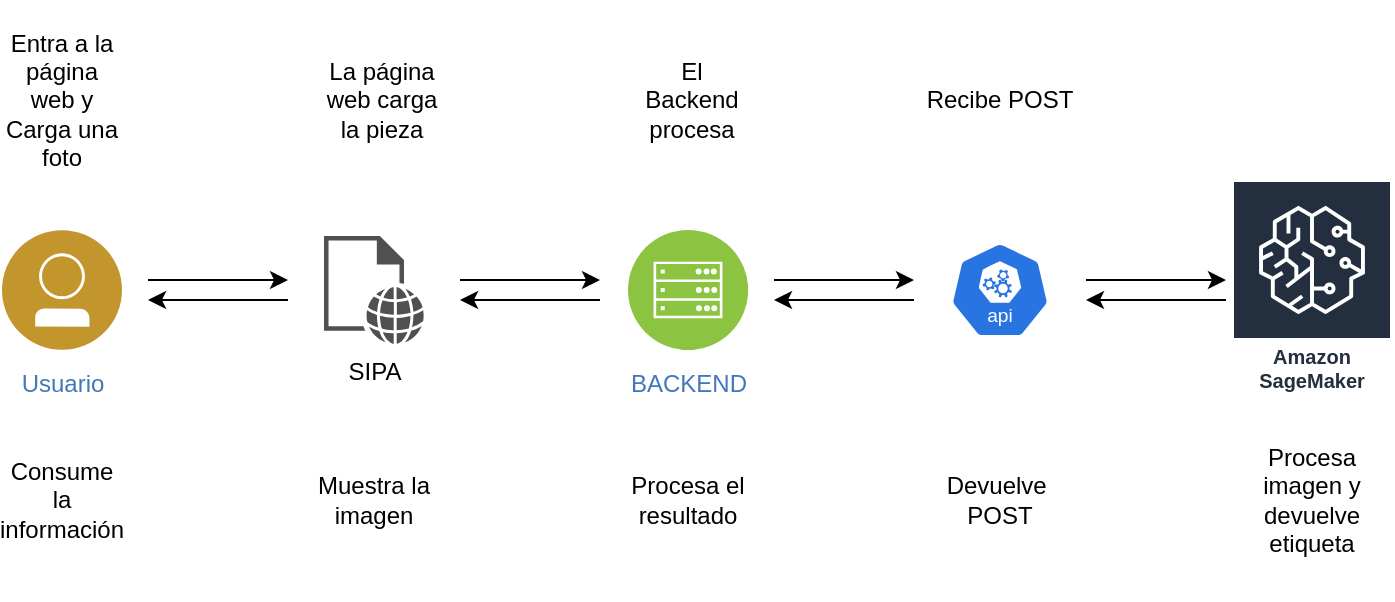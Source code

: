 <mxfile version="24.2.5" type="device">
  <diagram id="2f404044-711c-603c-8f00-f6bb4c023d3c" name="Page-1">
    <mxGraphModel dx="1191" dy="701" grid="1" gridSize="10" guides="1" tooltips="1" connect="1" arrows="1" fold="1" page="1" pageScale="1" pageWidth="1169" pageHeight="827" background="none" math="0" shadow="0">
      <root>
        <mxCell id="0" />
        <mxCell id="1" parent="0" />
        <mxCell id="rJI7xk6323-dF55VR1EK-65" value="Usuario" style="aspect=fixed;perimeter=ellipsePerimeter;html=1;align=center;shadow=0;dashed=0;image;image=img/lib/ibm/users/user.svg;strokeColor=#FF0000;fillColor=#FFFF66;gradientColor=none;fontColor=#4277BB;labelBackgroundColor=#ffffff;fontSize=12;spacingTop=3;" vertex="1" parent="1">
          <mxGeometry x="125" y="125" width="60" height="60" as="geometry" />
        </mxCell>
        <mxCell id="rJI7xk6323-dF55VR1EK-67" value="SIPA" style="sketch=0;pointerEvents=1;shadow=0;dashed=0;html=1;strokeColor=none;fillColor=#505050;labelPosition=center;verticalLabelPosition=bottom;verticalAlign=top;outlineConnect=0;align=center;shape=mxgraph.office.concepts.web_page;" vertex="1" parent="1">
          <mxGeometry x="286" y="128" width="50" height="54" as="geometry" />
        </mxCell>
        <mxCell id="rJI7xk6323-dF55VR1EK-69" value="BACKEND" style="image;aspect=fixed;perimeter=ellipsePerimeter;html=1;align=center;shadow=0;dashed=0;fontColor=#4277BB;labelBackgroundColor=default;fontSize=12;spacingTop=3;image=img/lib/ibm/infrastructure/mobile_backend.svg;" vertex="1" parent="1">
          <mxGeometry x="438" y="125" width="60" height="60" as="geometry" />
        </mxCell>
        <mxCell id="rJI7xk6323-dF55VR1EK-71" value="&lt;div&gt;&lt;br&gt;&lt;/div&gt;" style="aspect=fixed;sketch=0;html=1;dashed=0;whitespace=wrap;fillColor=#2875E2;strokeColor=#ffffff;points=[[0.005,0.63,0],[0.1,0.2,0],[0.9,0.2,0],[0.5,0,0],[0.995,0.63,0],[0.72,0.99,0],[0.5,1,0],[0.28,0.99,0]];shape=mxgraph.kubernetes.icon2;kubernetesLabel=1;prIcon=api" vertex="1" parent="1">
          <mxGeometry x="599" y="131" width="50" height="48" as="geometry" />
        </mxCell>
        <mxCell id="rJI7xk6323-dF55VR1EK-72" value="Amazon SageMaker" style="sketch=0;outlineConnect=0;fontColor=#232F3E;gradientColor=none;strokeColor=#ffffff;fillColor=#232F3E;dashed=0;verticalLabelPosition=middle;verticalAlign=bottom;align=center;html=1;whiteSpace=wrap;fontSize=10;fontStyle=1;spacing=3;shape=mxgraph.aws4.productIcon;prIcon=mxgraph.aws4.sagemaker;" vertex="1" parent="1">
          <mxGeometry x="740" y="100" width="80" height="110" as="geometry" />
        </mxCell>
        <mxCell id="rJI7xk6323-dF55VR1EK-80" value="Entra a la página web y Carga una foto" style="text;html=1;align=center;verticalAlign=middle;whiteSpace=wrap;rounded=0;" vertex="1" parent="1">
          <mxGeometry x="125" y="10" width="60" height="100" as="geometry" />
        </mxCell>
        <mxCell id="rJI7xk6323-dF55VR1EK-81" value="La página web carga la pieza" style="text;html=1;align=center;verticalAlign=middle;whiteSpace=wrap;rounded=0;" vertex="1" parent="1">
          <mxGeometry x="285" y="10" width="60" height="100" as="geometry" />
        </mxCell>
        <mxCell id="rJI7xk6323-dF55VR1EK-82" value="El Backend procesa" style="text;html=1;align=center;verticalAlign=middle;whiteSpace=wrap;rounded=0;" vertex="1" parent="1">
          <mxGeometry x="440" y="10" width="60" height="100" as="geometry" />
        </mxCell>
        <mxCell id="rJI7xk6323-dF55VR1EK-83" value="Recibe&amp;nbsp;&lt;span style=&quot;background-color: initial;&quot;&gt;POST&lt;/span&gt;" style="text;html=1;align=center;verticalAlign=middle;whiteSpace=wrap;rounded=0;" vertex="1" parent="1">
          <mxGeometry x="594" y="10" width="60" height="100" as="geometry" />
        </mxCell>
        <mxCell id="rJI7xk6323-dF55VR1EK-84" value="Procesa imagen y devuelve etiqueta" style="text;html=1;align=center;verticalAlign=middle;whiteSpace=wrap;rounded=0;" vertex="1" parent="1">
          <mxGeometry x="750" y="210" width="60" height="100" as="geometry" />
        </mxCell>
        <mxCell id="rJI7xk6323-dF55VR1EK-85" value="Devuelve&amp;nbsp;&lt;div&gt;&lt;span style=&quot;background-color: initial;&quot;&gt;POST&lt;/span&gt;&lt;/div&gt;" style="text;html=1;align=center;verticalAlign=middle;whiteSpace=wrap;rounded=0;" vertex="1" parent="1">
          <mxGeometry x="594" y="210" width="60" height="100" as="geometry" />
        </mxCell>
        <mxCell id="rJI7xk6323-dF55VR1EK-86" value="Procesa el resultado" style="text;html=1;align=center;verticalAlign=middle;whiteSpace=wrap;rounded=0;" vertex="1" parent="1">
          <mxGeometry x="438" y="210" width="60" height="100" as="geometry" />
        </mxCell>
        <mxCell id="rJI7xk6323-dF55VR1EK-87" value="Muestra la imagen" style="text;html=1;align=center;verticalAlign=middle;whiteSpace=wrap;rounded=0;" vertex="1" parent="1">
          <mxGeometry x="281" y="210" width="60" height="100" as="geometry" />
        </mxCell>
        <mxCell id="rJI7xk6323-dF55VR1EK-88" value="Consume la información" style="text;html=1;align=center;verticalAlign=middle;whiteSpace=wrap;rounded=0;" vertex="1" parent="1">
          <mxGeometry x="125" y="210" width="60" height="100" as="geometry" />
        </mxCell>
        <mxCell id="rJI7xk6323-dF55VR1EK-98" value="" style="group" vertex="1" connectable="0" parent="1">
          <mxGeometry x="198" y="150" width="70" height="10" as="geometry" />
        </mxCell>
        <mxCell id="rJI7xk6323-dF55VR1EK-90" value="" style="endArrow=classic;html=1;rounded=0;" edge="1" parent="rJI7xk6323-dF55VR1EK-98">
          <mxGeometry width="50" height="50" relative="1" as="geometry">
            <mxPoint as="sourcePoint" />
            <mxPoint x="70" as="targetPoint" />
          </mxGeometry>
        </mxCell>
        <mxCell id="rJI7xk6323-dF55VR1EK-91" value="" style="endArrow=classic;html=1;rounded=0;" edge="1" parent="rJI7xk6323-dF55VR1EK-98">
          <mxGeometry width="50" height="50" relative="1" as="geometry">
            <mxPoint x="70" y="10" as="sourcePoint" />
            <mxPoint y="10" as="targetPoint" />
          </mxGeometry>
        </mxCell>
        <mxCell id="rJI7xk6323-dF55VR1EK-99" value="" style="group" vertex="1" connectable="0" parent="1">
          <mxGeometry x="354" y="150" width="70" height="10" as="geometry" />
        </mxCell>
        <mxCell id="rJI7xk6323-dF55VR1EK-74" value="" style="endArrow=classic;html=1;rounded=0;" edge="1" parent="rJI7xk6323-dF55VR1EK-99">
          <mxGeometry width="50" height="50" relative="1" as="geometry">
            <mxPoint as="sourcePoint" />
            <mxPoint x="70" as="targetPoint" />
          </mxGeometry>
        </mxCell>
        <mxCell id="rJI7xk6323-dF55VR1EK-79" value="" style="endArrow=classic;html=1;rounded=0;" edge="1" parent="rJI7xk6323-dF55VR1EK-99">
          <mxGeometry width="50" height="50" relative="1" as="geometry">
            <mxPoint x="70" y="10" as="sourcePoint" />
            <mxPoint y="10" as="targetPoint" />
          </mxGeometry>
        </mxCell>
        <mxCell id="rJI7xk6323-dF55VR1EK-100" value="" style="group" vertex="1" connectable="0" parent="1">
          <mxGeometry x="511" y="150" width="70" height="10" as="geometry" />
        </mxCell>
        <mxCell id="rJI7xk6323-dF55VR1EK-92" value="" style="endArrow=classic;html=1;rounded=0;" edge="1" parent="rJI7xk6323-dF55VR1EK-100">
          <mxGeometry width="50" height="50" relative="1" as="geometry">
            <mxPoint as="sourcePoint" />
            <mxPoint x="70" as="targetPoint" />
          </mxGeometry>
        </mxCell>
        <mxCell id="rJI7xk6323-dF55VR1EK-93" value="" style="endArrow=classic;html=1;rounded=0;" edge="1" parent="rJI7xk6323-dF55VR1EK-100">
          <mxGeometry width="50" height="50" relative="1" as="geometry">
            <mxPoint x="70" y="10" as="sourcePoint" />
            <mxPoint y="10" as="targetPoint" />
          </mxGeometry>
        </mxCell>
        <mxCell id="rJI7xk6323-dF55VR1EK-101" value="" style="group" vertex="1" connectable="0" parent="1">
          <mxGeometry x="667" y="150" width="70" height="10" as="geometry" />
        </mxCell>
        <mxCell id="rJI7xk6323-dF55VR1EK-94" value="" style="endArrow=classic;html=1;rounded=0;" edge="1" parent="rJI7xk6323-dF55VR1EK-101">
          <mxGeometry width="50" height="50" relative="1" as="geometry">
            <mxPoint as="sourcePoint" />
            <mxPoint x="70" as="targetPoint" />
          </mxGeometry>
        </mxCell>
        <mxCell id="rJI7xk6323-dF55VR1EK-95" value="" style="endArrow=classic;html=1;rounded=0;" edge="1" parent="rJI7xk6323-dF55VR1EK-101">
          <mxGeometry width="50" height="50" relative="1" as="geometry">
            <mxPoint x="70" y="10" as="sourcePoint" />
            <mxPoint y="10" as="targetPoint" />
          </mxGeometry>
        </mxCell>
      </root>
    </mxGraphModel>
  </diagram>
</mxfile>
